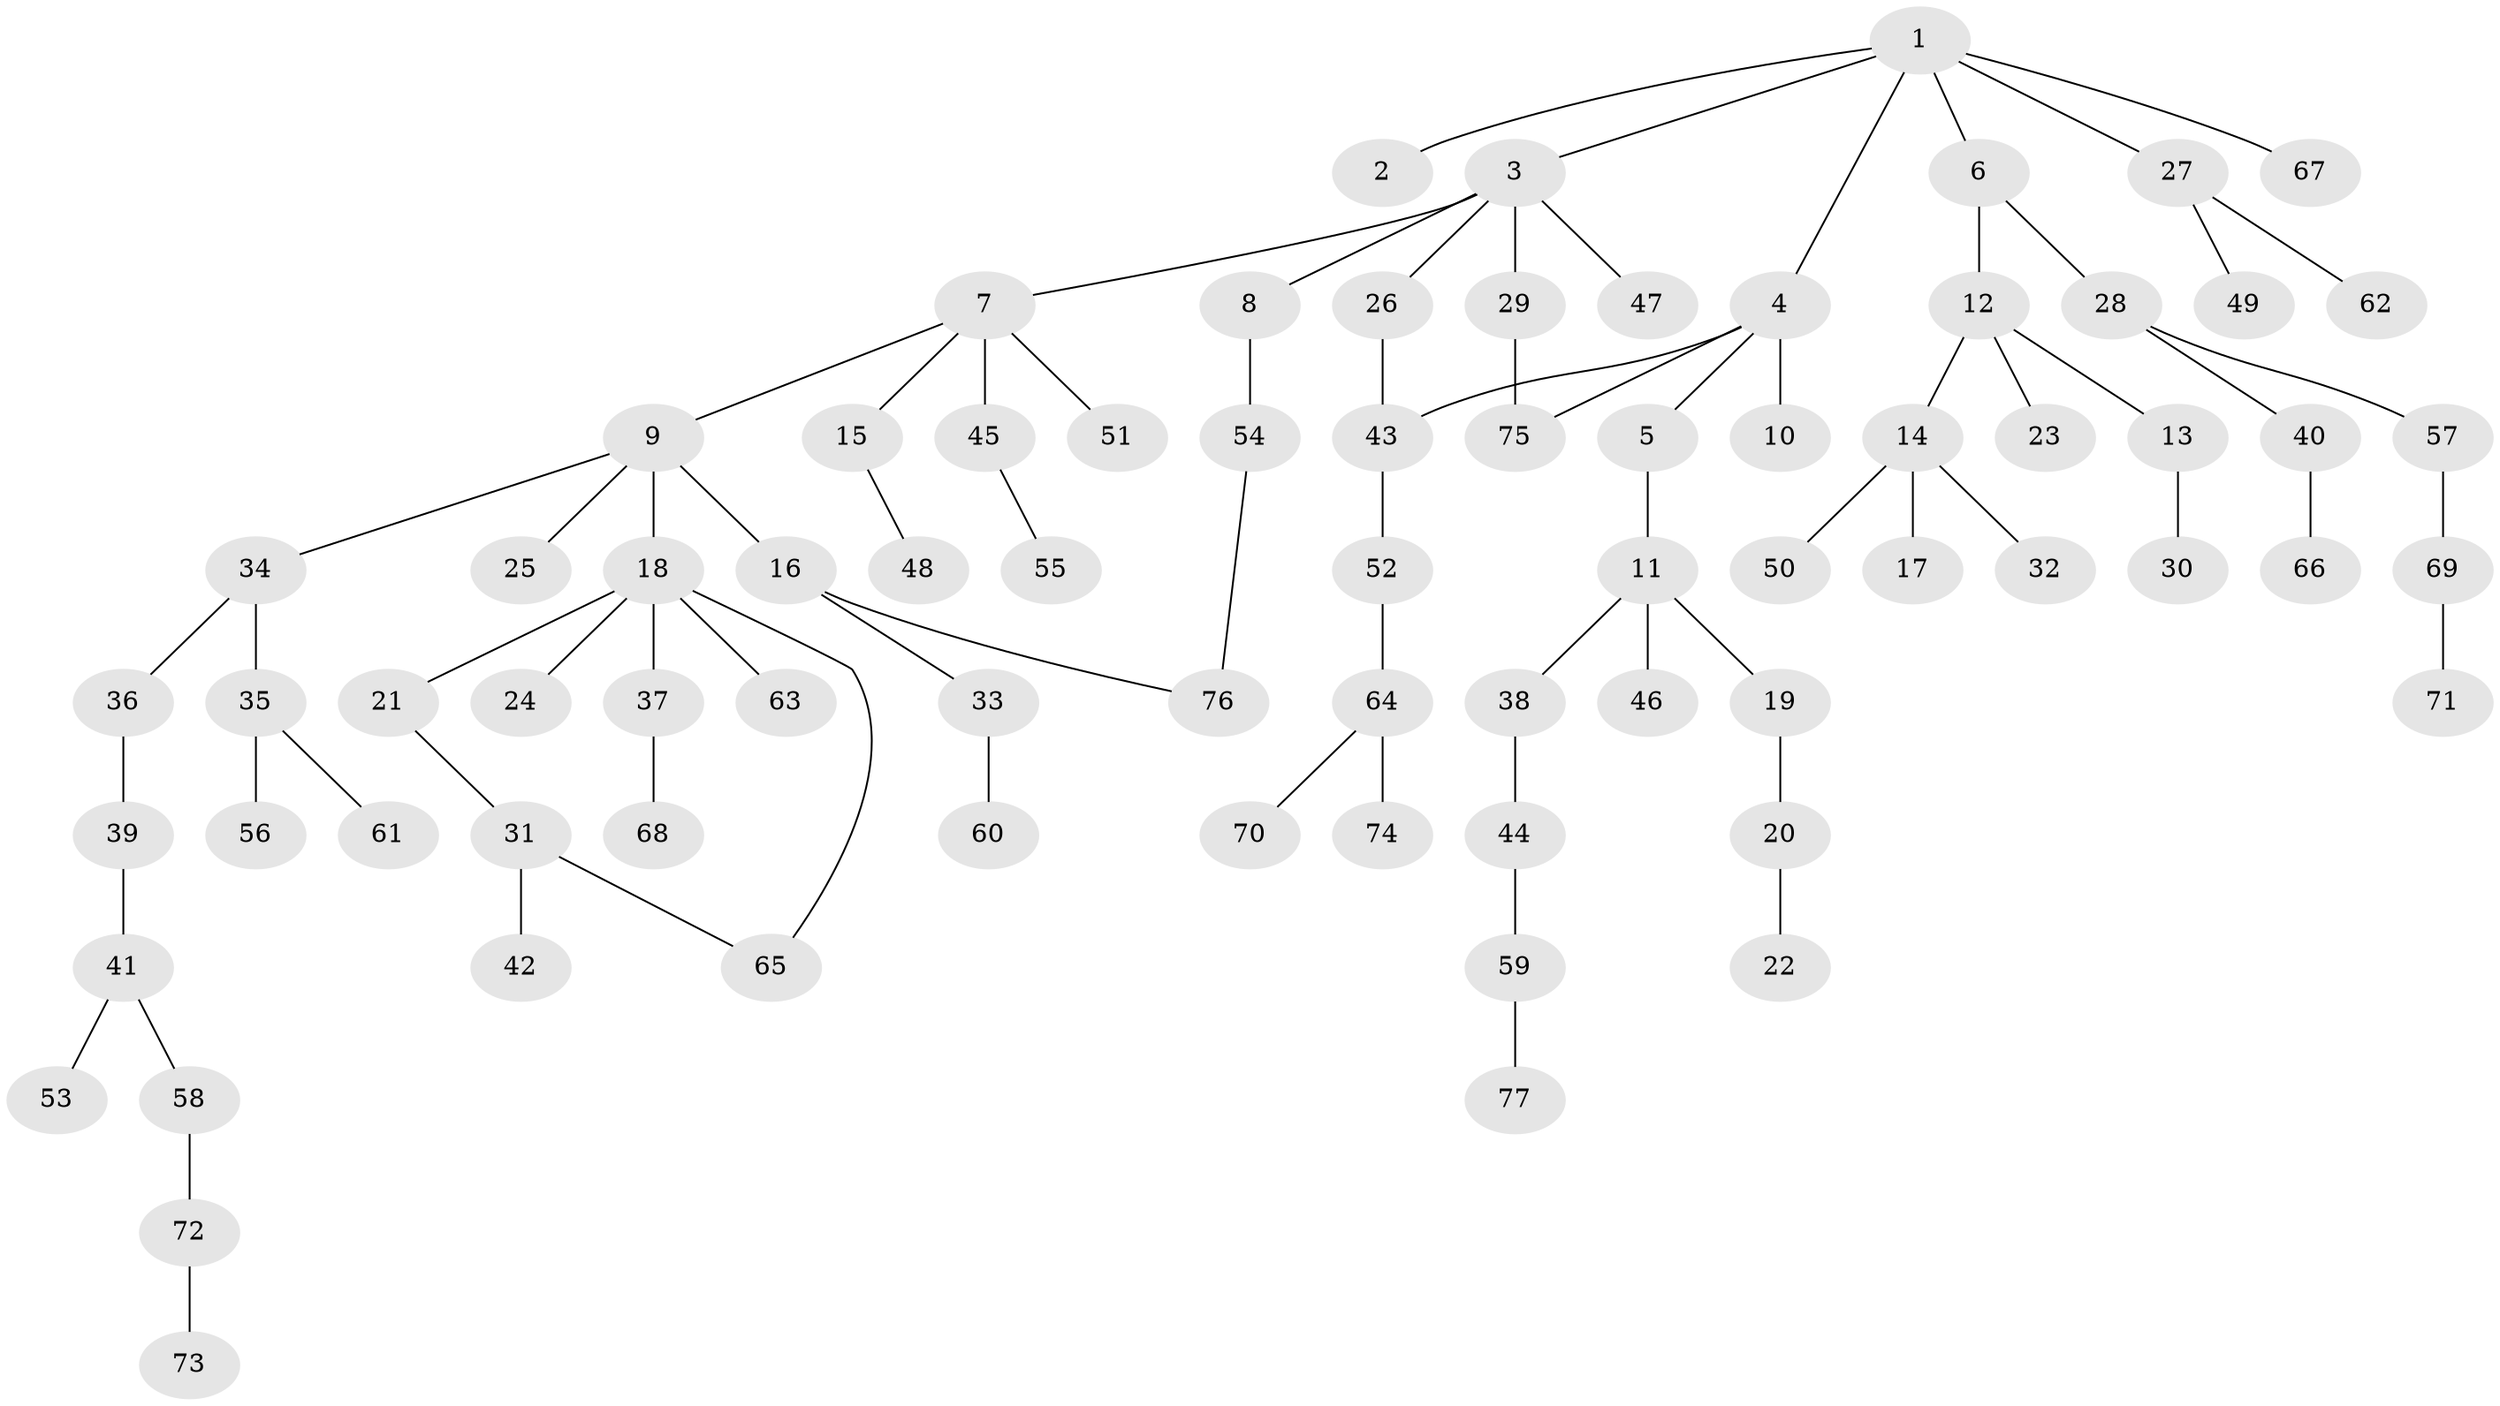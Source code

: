 // Generated by graph-tools (version 1.1) at 2025/49/03/09/25 03:49:22]
// undirected, 77 vertices, 80 edges
graph export_dot {
graph [start="1"]
  node [color=gray90,style=filled];
  1;
  2;
  3;
  4;
  5;
  6;
  7;
  8;
  9;
  10;
  11;
  12;
  13;
  14;
  15;
  16;
  17;
  18;
  19;
  20;
  21;
  22;
  23;
  24;
  25;
  26;
  27;
  28;
  29;
  30;
  31;
  32;
  33;
  34;
  35;
  36;
  37;
  38;
  39;
  40;
  41;
  42;
  43;
  44;
  45;
  46;
  47;
  48;
  49;
  50;
  51;
  52;
  53;
  54;
  55;
  56;
  57;
  58;
  59;
  60;
  61;
  62;
  63;
  64;
  65;
  66;
  67;
  68;
  69;
  70;
  71;
  72;
  73;
  74;
  75;
  76;
  77;
  1 -- 2;
  1 -- 3;
  1 -- 4;
  1 -- 6;
  1 -- 27;
  1 -- 67;
  3 -- 7;
  3 -- 8;
  3 -- 26;
  3 -- 29;
  3 -- 47;
  4 -- 5;
  4 -- 10;
  4 -- 75;
  4 -- 43;
  5 -- 11;
  6 -- 12;
  6 -- 28;
  7 -- 9;
  7 -- 15;
  7 -- 45;
  7 -- 51;
  8 -- 54;
  9 -- 16;
  9 -- 18;
  9 -- 25;
  9 -- 34;
  11 -- 19;
  11 -- 38;
  11 -- 46;
  12 -- 13;
  12 -- 14;
  12 -- 23;
  13 -- 30;
  14 -- 17;
  14 -- 32;
  14 -- 50;
  15 -- 48;
  16 -- 33;
  16 -- 76;
  18 -- 21;
  18 -- 24;
  18 -- 37;
  18 -- 63;
  18 -- 65;
  19 -- 20;
  20 -- 22;
  21 -- 31;
  26 -- 43;
  27 -- 49;
  27 -- 62;
  28 -- 40;
  28 -- 57;
  29 -- 75;
  31 -- 42;
  31 -- 65;
  33 -- 60;
  34 -- 35;
  34 -- 36;
  35 -- 56;
  35 -- 61;
  36 -- 39;
  37 -- 68;
  38 -- 44;
  39 -- 41;
  40 -- 66;
  41 -- 53;
  41 -- 58;
  43 -- 52;
  44 -- 59;
  45 -- 55;
  52 -- 64;
  54 -- 76;
  57 -- 69;
  58 -- 72;
  59 -- 77;
  64 -- 70;
  64 -- 74;
  69 -- 71;
  72 -- 73;
}
